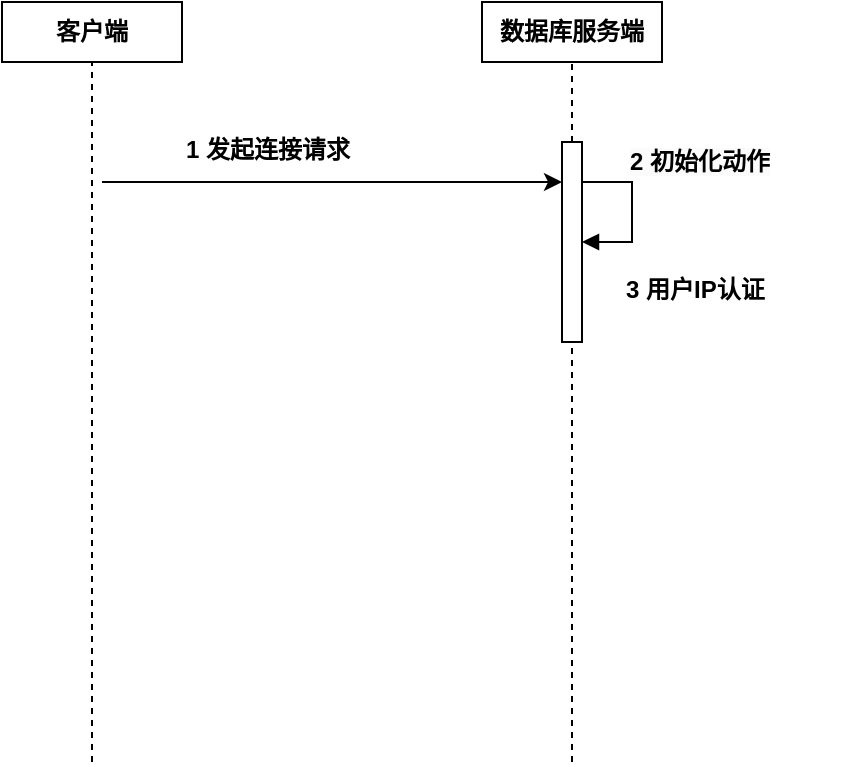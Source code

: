 <mxfile version="22.1.7" type="github">
  <diagram name="第 1 页" id="K0cQYV054ZISvjhoMnSt">
    <mxGraphModel dx="746" dy="479" grid="1" gridSize="10" guides="1" tooltips="1" connect="1" arrows="1" fold="1" page="1" pageScale="1" pageWidth="827" pageHeight="1169" math="0" shadow="0">
      <root>
        <mxCell id="0" />
        <mxCell id="1" parent="0" />
        <mxCell id="hEMaXRz6zdXCIvL_HGgW-1" value="&lt;b&gt;客户端&lt;/b&gt;" style="whiteSpace=wrap;html=1;" vertex="1" parent="1">
          <mxGeometry x="150" y="270" width="90" height="30" as="geometry" />
        </mxCell>
        <mxCell id="hEMaXRz6zdXCIvL_HGgW-2" value="&lt;b&gt;数据库服务端&lt;/b&gt;" style="whiteSpace=wrap;html=1;" vertex="1" parent="1">
          <mxGeometry x="390" y="270" width="90" height="30" as="geometry" />
        </mxCell>
        <mxCell id="hEMaXRz6zdXCIvL_HGgW-3" value="" style="endArrow=none;dashed=1;html=1;rounded=0;entryX=0.5;entryY=1;entryDx=0;entryDy=0;" edge="1" parent="1" target="hEMaXRz6zdXCIvL_HGgW-1">
          <mxGeometry width="50" height="50" relative="1" as="geometry">
            <mxPoint x="195" y="650" as="sourcePoint" />
            <mxPoint x="410" y="450" as="targetPoint" />
          </mxGeometry>
        </mxCell>
        <mxCell id="hEMaXRz6zdXCIvL_HGgW-4" value="" style="endArrow=none;dashed=1;html=1;rounded=0;entryX=0.5;entryY=1;entryDx=0;entryDy=0;" edge="1" parent="1" source="hEMaXRz6zdXCIvL_HGgW-11" target="hEMaXRz6zdXCIvL_HGgW-2">
          <mxGeometry width="50" height="50" relative="1" as="geometry">
            <mxPoint x="435" y="650" as="sourcePoint" />
            <mxPoint x="205" y="310" as="targetPoint" />
          </mxGeometry>
        </mxCell>
        <mxCell id="hEMaXRz6zdXCIvL_HGgW-5" value="" style="endArrow=classic;html=1;rounded=0;" edge="1" parent="1">
          <mxGeometry width="50" height="50" relative="1" as="geometry">
            <mxPoint x="200" y="360" as="sourcePoint" />
            <mxPoint x="430" y="360" as="targetPoint" />
          </mxGeometry>
        </mxCell>
        <mxCell id="hEMaXRz6zdXCIvL_HGgW-6" value="&lt;b style=&quot;border-color: var(--border-color); text-align: center;&quot;&gt;1 发起连接请求&lt;/b&gt;" style="text;whiteSpace=wrap;html=1;" vertex="1" parent="1">
          <mxGeometry x="240" y="330" width="110" height="40" as="geometry" />
        </mxCell>
        <mxCell id="hEMaXRz6zdXCIvL_HGgW-9" value="&lt;b style=&quot;border-color: var(--border-color); font-size: 12px; text-align: center; background-color: rgb(251, 251, 251);&quot;&gt;2 初始化动作&lt;/b&gt;" style="html=1;align=left;spacingLeft=2;endArrow=block;rounded=0;edgeStyle=orthogonalEdgeStyle;curved=0;rounded=0;" edge="1" parent="1">
          <mxGeometry x="-0.412" y="10" relative="1" as="geometry">
            <mxPoint x="435" y="360" as="sourcePoint" />
            <Array as="points">
              <mxPoint x="465" y="390" />
            </Array>
            <mxPoint x="440" y="390" as="targetPoint" />
            <mxPoint as="offset" />
          </mxGeometry>
        </mxCell>
        <mxCell id="hEMaXRz6zdXCIvL_HGgW-10" value="&lt;b style=&quot;border-color: var(--border-color); text-align: center;&quot;&gt;3 用户IP认证&lt;/b&gt;" style="text;whiteSpace=wrap;html=1;" vertex="1" parent="1">
          <mxGeometry x="460" y="400" width="110" height="40" as="geometry" />
        </mxCell>
        <mxCell id="hEMaXRz6zdXCIvL_HGgW-13" value="" style="endArrow=none;dashed=1;html=1;rounded=0;entryX=0.5;entryY=1;entryDx=0;entryDy=0;" edge="1" parent="1" target="hEMaXRz6zdXCIvL_HGgW-11">
          <mxGeometry width="50" height="50" relative="1" as="geometry">
            <mxPoint x="435" y="650" as="sourcePoint" />
            <mxPoint x="435" y="300" as="targetPoint" />
          </mxGeometry>
        </mxCell>
        <mxCell id="hEMaXRz6zdXCIvL_HGgW-11" value="" style="html=1;points=[[0,0,0,0,5],[0,1,0,0,-5],[1,0,0,0,5],[1,1,0,0,-5]];perimeter=orthogonalPerimeter;outlineConnect=0;targetShapes=umlLifeline;portConstraint=eastwest;newEdgeStyle={&quot;curved&quot;:0,&quot;rounded&quot;:0};" vertex="1" parent="1">
          <mxGeometry x="430" y="340" width="10" height="100" as="geometry" />
        </mxCell>
      </root>
    </mxGraphModel>
  </diagram>
</mxfile>
